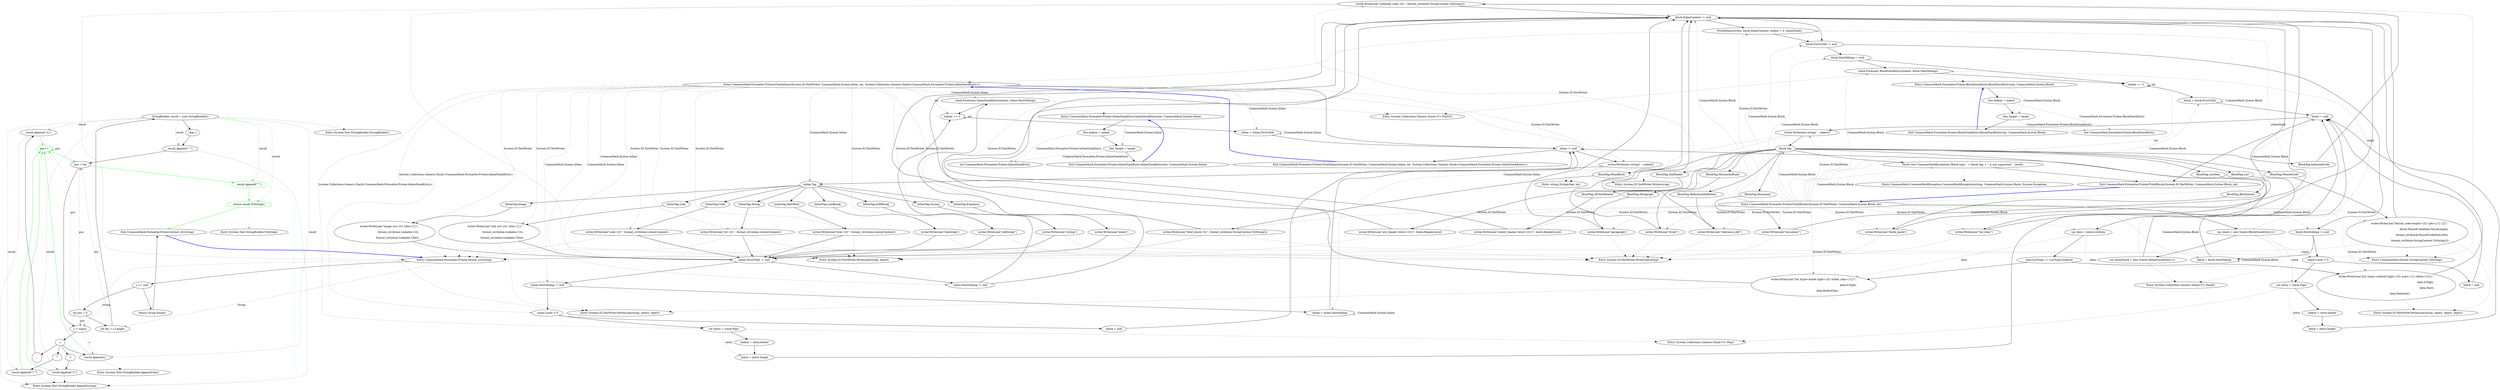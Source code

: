 digraph  {
m1_22 [label="Entry System.Text.StringBuilder.StringBuilder()", span="0-0", cluster="System.Text.StringBuilder.StringBuilder()", file="StrikethroughTests.cs"];
m1_24 [label="Entry System.Text.StringBuilder.Append(char)", span="0-0", cluster="System.Text.StringBuilder.Append(char)", file="StrikethroughTests.cs"];
m1_83 [label="Entry CommonMark.CommonMarkException.CommonMarkException(string, CommonMark.Syntax.Block, System.Exception)", span="32-32", cluster="CommonMark.CommonMarkException.CommonMarkException(string, CommonMark.Syntax.Block, System.Exception)", file="StrikethroughTests.cs"];
m1_25 [label="Entry System.Text.StringBuilder.ToString()", span="0-0", cluster="System.Text.StringBuilder.ToString()", file="StrikethroughTests.cs"];
m1_81 [label="Entry System.IO.TextWriter.WriteLine(string, object)", span="0-0", cluster="System.IO.TextWriter.WriteLine(string, object)", file="StrikethroughTests.cs"];
m1_23 [label="Entry System.Text.StringBuilder.Append(string)", span="0-0", cluster="System.Text.StringBuilder.Append(string)", file="StrikethroughTests.cs"];
m1_80 [label="Entry System.IO.TextWriter.WriteLine(string, object, object)", span="0-0", cluster="System.IO.TextWriter.WriteLine(string, object, object)", file="StrikethroughTests.cs"];
m1_86 [label="Entry System.Collections.Generic.Stack<T>.Push(T)", span="0-0", cluster="System.Collections.Generic.Stack<T>.Push(T)", file="StrikethroughTests.cs"];
m1_28 [label="var inlineStack = new Stack<InlineStackEntry>()", span="49-49", cluster="CommonMark.Formatter.Printer.PrintBlocks(System.IO.TextWriter, CommonMark.Syntax.Block, int)", file="StrikethroughTests.cs"];
m1_52 [label="writer.WriteLine(''indented_code {0}'', format_str(block.StringContent.ToString()))", span="103-103", cluster="CommonMark.Formatter.Printer.PrintBlocks(System.IO.TextWriter, CommonMark.Syntax.Block, int)", file="StrikethroughTests.cs"];
m1_54 [label="writer.WriteLine(''fenced_code length={0} info={1} {2}'',\r\n                               block.FencedCodeData.FenceLength,\r\n                               format_str(block.FencedCodeData.Info),\r\n                               format_str(block.StringContent.ToString()))", span="107-110", cluster="CommonMark.Formatter.Printer.PrintBlocks(System.IO.TextWriter, CommonMark.Syntax.Block, int)", file="StrikethroughTests.cs"];
m1_56 [label="writer.WriteLine(''html_block {0}'', format_str(block.StringContent.ToString()))", span="114-114", cluster="CommonMark.Formatter.Printer.PrintBlocks(System.IO.TextWriter, CommonMark.Syntax.Block, int)", file="StrikethroughTests.cs"];
m1_26 [label="Entry CommonMark.Formatter.Printer.PrintBlocks(System.IO.TextWriter, CommonMark.Syntax.Block, int)", span="46-46", cluster="CommonMark.Formatter.Printer.PrintBlocks(System.IO.TextWriter, CommonMark.Syntax.Block, int)", file="StrikethroughTests.cs"];
m1_51 [label="BlockTag.IndentedCode", span="102-102", cluster="CommonMark.Formatter.Printer.PrintBlocks(System.IO.TextWriter, CommonMark.Syntax.Block, int)", file="StrikethroughTests.cs"];
m1_60 [label="block.InlineContent != null", span="125-125", cluster="CommonMark.Formatter.Printer.PrintBlocks(System.IO.TextWriter, CommonMark.Syntax.Block, int)", file="StrikethroughTests.cs"];
m1_53 [label="BlockTag.FencedCode", span="106-106", cluster="CommonMark.Formatter.Printer.PrintBlocks(System.IO.TextWriter, CommonMark.Syntax.Block, int)", file="StrikethroughTests.cs"];
m1_55 [label="BlockTag.HtmlBlock", span="113-113", cluster="CommonMark.Formatter.Printer.PrintBlocks(System.IO.TextWriter, CommonMark.Syntax.Block, int)", file="StrikethroughTests.cs"];
m1_27 [label="var stack = new Stack<BlockStackEntry>()", span="48-48", cluster="CommonMark.Formatter.Printer.PrintBlocks(System.IO.TextWriter, CommonMark.Syntax.Block, int)", file="StrikethroughTests.cs"];
m1_29 [label="block != null", span="51-51", cluster="CommonMark.Formatter.Printer.PrintBlocks(System.IO.TextWriter, CommonMark.Syntax.Block, int)", file="StrikethroughTests.cs"];
m1_30 [label="writer.Write(new string(' ', indent))", span="53-53", cluster="CommonMark.Formatter.Printer.PrintBlocks(System.IO.TextWriter, CommonMark.Syntax.Block, int)", file="StrikethroughTests.cs"];
m1_31 [label="block.Tag", span="55-55", cluster="CommonMark.Formatter.Printer.PrintBlocks(System.IO.TextWriter, CommonMark.Syntax.Block, int)", file="StrikethroughTests.cs"];
m1_33 [label="writer.WriteLine(''document'')", span="58-58", cluster="CommonMark.Formatter.Printer.PrintBlocks(System.IO.TextWriter, CommonMark.Syntax.Block, int)", file="StrikethroughTests.cs"];
m1_35 [label="writer.WriteLine(''block_quote'')", span="62-62", cluster="CommonMark.Formatter.Printer.PrintBlocks(System.IO.TextWriter, CommonMark.Syntax.Block, int)", file="StrikethroughTests.cs"];
m1_37 [label="writer.WriteLine(''list_item'')", span="66-66", cluster="CommonMark.Formatter.Printer.PrintBlocks(System.IO.TextWriter, CommonMark.Syntax.Block, int)", file="StrikethroughTests.cs"];
m1_39 [label="var data = block.ListData", span="70-70", cluster="CommonMark.Formatter.Printer.PrintBlocks(System.IO.TextWriter, CommonMark.Syntax.Block, int)", file="StrikethroughTests.cs"];
m1_41 [label="writer.WriteLine(''list (type=ordered tight={0} start={1} delim={2})'',\r\n                                 data.IsTight,\r\n                                 data.Start,\r\n                                 data.Delimiter)", span="73-76", cluster="CommonMark.Formatter.Printer.PrintBlocks(System.IO.TextWriter, CommonMark.Syntax.Block, int)", file="StrikethroughTests.cs"];
m1_42 [label="writer.WriteLine(''list (type=bullet tight={0} bullet_char={1})'',\r\n                                 data.IsTight,\r\n                                 data.BulletChar)", span="80-82", cluster="CommonMark.Formatter.Printer.PrintBlocks(System.IO.TextWriter, CommonMark.Syntax.Block, int)", file="StrikethroughTests.cs"];
m1_44 [label="writer.WriteLine(''atx_header (level={0})'', block.HeaderLevel)", span="87-87", cluster="CommonMark.Formatter.Printer.PrintBlocks(System.IO.TextWriter, CommonMark.Syntax.Block, int)", file="StrikethroughTests.cs"];
m1_46 [label="writer.WriteLine(''setext_header (level={0})'', block.HeaderLevel)", span="91-91", cluster="CommonMark.Formatter.Printer.PrintBlocks(System.IO.TextWriter, CommonMark.Syntax.Block, int)", file="StrikethroughTests.cs"];
m1_48 [label="writer.WriteLine(''paragraph'')", span="95-95", cluster="CommonMark.Formatter.Printer.PrintBlocks(System.IO.TextWriter, CommonMark.Syntax.Block, int)", file="StrikethroughTests.cs"];
m1_50 [label="writer.WriteLine(''hrule'')", span="99-99", cluster="CommonMark.Formatter.Printer.PrintBlocks(System.IO.TextWriter, CommonMark.Syntax.Block, int)", file="StrikethroughTests.cs"];
m1_58 [label="writer.WriteLine(''reference_def'')", span="118-118", cluster="CommonMark.Formatter.Printer.PrintBlocks(System.IO.TextWriter, CommonMark.Syntax.Block, int)", file="StrikethroughTests.cs"];
m1_59 [label="throw new CommonMarkException(''Block type '' + block.Tag + '' is not supported.'', block);", span="122-122", cluster="CommonMark.Formatter.Printer.PrintBlocks(System.IO.TextWriter, CommonMark.Syntax.Block, int)", file="StrikethroughTests.cs"];
m1_61 [label="PrintInlines(writer, block.InlineContent, indent + 2, inlineStack)", span="127-127", cluster="CommonMark.Formatter.Printer.PrintBlocks(System.IO.TextWriter, CommonMark.Syntax.Block, int)", file="StrikethroughTests.cs"];
m1_62 [label="block.FirstChild != null", span="130-130", cluster="CommonMark.Formatter.Printer.PrintBlocks(System.IO.TextWriter, CommonMark.Syntax.Block, int)", file="StrikethroughTests.cs"];
m1_63 [label="block.NextSibling != null", span="132-132", cluster="CommonMark.Formatter.Printer.PrintBlocks(System.IO.TextWriter, CommonMark.Syntax.Block, int)", file="StrikethroughTests.cs"];
m1_64 [label="stack.Push(new BlockStackEntry(indent, block.NextSibling))", span="133-133", cluster="CommonMark.Formatter.Printer.PrintBlocks(System.IO.TextWriter, CommonMark.Syntax.Block, int)", file="StrikethroughTests.cs"];
m1_65 [label="indent += 2", span="135-135", cluster="CommonMark.Formatter.Printer.PrintBlocks(System.IO.TextWriter, CommonMark.Syntax.Block, int)", file="StrikethroughTests.cs"];
m1_66 [label="block = block.FirstChild", span="136-136", cluster="CommonMark.Formatter.Printer.PrintBlocks(System.IO.TextWriter, CommonMark.Syntax.Block, int)", file="StrikethroughTests.cs"];
m1_67 [label="block.NextSibling != null", span="138-138", cluster="CommonMark.Formatter.Printer.PrintBlocks(System.IO.TextWriter, CommonMark.Syntax.Block, int)", file="StrikethroughTests.cs"];
m1_68 [label="block = block.NextSibling", span="140-140", cluster="CommonMark.Formatter.Printer.PrintBlocks(System.IO.TextWriter, CommonMark.Syntax.Block, int)", file="StrikethroughTests.cs"];
m1_69 [label="stack.Count > 0", span="142-142", cluster="CommonMark.Formatter.Printer.PrintBlocks(System.IO.TextWriter, CommonMark.Syntax.Block, int)", file="StrikethroughTests.cs"];
m1_70 [label="var entry = stack.Pop()", span="144-144", cluster="CommonMark.Formatter.Printer.PrintBlocks(System.IO.TextWriter, CommonMark.Syntax.Block, int)", file="StrikethroughTests.cs"];
m1_73 [label="block = null", span="150-150", cluster="CommonMark.Formatter.Printer.PrintBlocks(System.IO.TextWriter, CommonMark.Syntax.Block, int)", file="StrikethroughTests.cs"];
m1_72 [label="block = entry.Target", span="146-146", cluster="CommonMark.Formatter.Printer.PrintBlocks(System.IO.TextWriter, CommonMark.Syntax.Block, int)", file="StrikethroughTests.cs"];
m1_32 [label="BlockTag.Document", span="57-57", cluster="CommonMark.Formatter.Printer.PrintBlocks(System.IO.TextWriter, CommonMark.Syntax.Block, int)", file="StrikethroughTests.cs"];
m1_34 [label="BlockTag.BlockQuote", span="61-61", cluster="CommonMark.Formatter.Printer.PrintBlocks(System.IO.TextWriter, CommonMark.Syntax.Block, int)", file="StrikethroughTests.cs"];
m1_36 [label="BlockTag.ListItem", span="65-65", cluster="CommonMark.Formatter.Printer.PrintBlocks(System.IO.TextWriter, CommonMark.Syntax.Block, int)", file="StrikethroughTests.cs"];
m1_38 [label="BlockTag.List", span="69-69", cluster="CommonMark.Formatter.Printer.PrintBlocks(System.IO.TextWriter, CommonMark.Syntax.Block, int)", file="StrikethroughTests.cs"];
m1_43 [label="BlockTag.AtxHeader", span="86-86", cluster="CommonMark.Formatter.Printer.PrintBlocks(System.IO.TextWriter, CommonMark.Syntax.Block, int)", file="StrikethroughTests.cs"];
m1_45 [label="BlockTag.SETextHeader", span="90-90", cluster="CommonMark.Formatter.Printer.PrintBlocks(System.IO.TextWriter, CommonMark.Syntax.Block, int)", file="StrikethroughTests.cs"];
m1_47 [label="BlockTag.Paragraph", span="94-94", cluster="CommonMark.Formatter.Printer.PrintBlocks(System.IO.TextWriter, CommonMark.Syntax.Block, int)", file="StrikethroughTests.cs"];
m1_49 [label="BlockTag.HorizontalRuler", span="98-98", cluster="CommonMark.Formatter.Printer.PrintBlocks(System.IO.TextWriter, CommonMark.Syntax.Block, int)", file="StrikethroughTests.cs"];
m1_57 [label="BlockTag.ReferenceDefinition", span="117-117", cluster="CommonMark.Formatter.Printer.PrintBlocks(System.IO.TextWriter, CommonMark.Syntax.Block, int)", file="StrikethroughTests.cs"];
m1_40 [label="data.ListType == ListType.Ordered", span="71-71", cluster="CommonMark.Formatter.Printer.PrintBlocks(System.IO.TextWriter, CommonMark.Syntax.Block, int)", file="StrikethroughTests.cs"];
m1_71 [label="indent = entry.Indent", span="145-145", cluster="CommonMark.Formatter.Printer.PrintBlocks(System.IO.TextWriter, CommonMark.Syntax.Block, int)", file="StrikethroughTests.cs"];
m1_74 [label="Exit CommonMark.Formatter.Printer.PrintBlocks(System.IO.TextWriter, CommonMark.Syntax.Block, int)", span="46-46", cluster="CommonMark.Formatter.Printer.PrintBlocks(System.IO.TextWriter, CommonMark.Syntax.Block, int)", file="StrikethroughTests.cs"];
m1_82 [label="Entry CommonMark.Syntax.StringContent.ToString()", span="50-50", cluster="CommonMark.Syntax.StringContent.ToString()", file="StrikethroughTests.cs"];
m1_75 [label="Entry System.Collections.Generic.Stack<T>.Stack()", span="0-0", cluster="System.Collections.Generic.Stack<T>.Stack()", file="StrikethroughTests.cs"];
m1_76 [label="Entry string.String(char, int)", span="0-0", cluster="string.String(char, int)", file="StrikethroughTests.cs"];
m1_0 [label="Entry CommonMark.Formatter.Printer.format_str(string)", span="9-9", cluster="CommonMark.Formatter.Printer.format_str(string)", file="StrikethroughTests.cs"];
m1_18 [label="pos++", span="37-37", cluster="CommonMark.Formatter.Printer.format_str(string)", color=green, community=0, file="StrikethroughTests.cs"];
m1_3 [label="int pos = 0", span="14-14", cluster="CommonMark.Formatter.Printer.format_str(string)", file="StrikethroughTests.cs"];
m1_12 [label="result.Append(''\\n'')", span="25-25", cluster="CommonMark.Formatter.Printer.format_str(string)", file="StrikethroughTests.cs"];
m1_14 [label="result.Append(''\\\'''')", span="28-28", cluster="CommonMark.Formatter.Printer.format_str(string)", file="StrikethroughTests.cs"];
m1_16 [label="result.Append(''\\\\'')", span="31-31", cluster="CommonMark.Formatter.Printer.format_str(string)", file="StrikethroughTests.cs"];
m1_17 [label="result.Append(c)", span="34-34", cluster="CommonMark.Formatter.Printer.format_str(string)", file="StrikethroughTests.cs"];
m1_8 [label="pos < len", span="19-19", cluster="CommonMark.Formatter.Printer.format_str(string)", file="StrikethroughTests.cs"];
m1_19 [label="result.Append(''\'''')", span="39-39", cluster="CommonMark.Formatter.Printer.format_str(string)", color=green, community=0, file="StrikethroughTests.cs"];
m1_5 [label="StringBuilder result = new StringBuilder()", span="16-16", cluster="CommonMark.Formatter.Printer.format_str(string)", file="StrikethroughTests.cs"];
m1_20 [label="return result.ToString();", span="40-40", cluster="CommonMark.Formatter.Printer.format_str(string)", color=green, community=0, file="StrikethroughTests.cs"];
m1_1 [label="s == null", span="11-11", cluster="CommonMark.Formatter.Printer.format_str(string)", file="StrikethroughTests.cs"];
m1_4 [label="int len = s.Length", span="15-15", cluster="CommonMark.Formatter.Printer.format_str(string)", file="StrikethroughTests.cs"];
m1_9 [label="c = s[pos]", span="21-21", cluster="CommonMark.Formatter.Printer.format_str(string)", file="StrikethroughTests.cs"];
m1_11 [label="'\n'", span="24-24", cluster="CommonMark.Formatter.Printer.format_str(string)", file="StrikethroughTests.cs"];
m1_13 [label="''''", span="27-27", cluster="CommonMark.Formatter.Printer.format_str(string)", file="StrikethroughTests.cs"];
m1_15 [label="'\\'", span="30-30", cluster="CommonMark.Formatter.Printer.format_str(string)", file="StrikethroughTests.cs"];
m1_10 [label=c, span="22-22", cluster="CommonMark.Formatter.Printer.format_str(string)", file="StrikethroughTests.cs"];
m1_7 [label="result.Append(''\'''')", span="18-18", cluster="CommonMark.Formatter.Printer.format_str(string)", file="StrikethroughTests.cs"];
m1_6 [label="char c", span="17-17", cluster="CommonMark.Formatter.Printer.format_str(string)", file="StrikethroughTests.cs"];
m1_2 [label="return string.Empty;", span="12-12", cluster="CommonMark.Formatter.Printer.format_str(string)", file="StrikethroughTests.cs"];
m1_21 [label="Exit CommonMark.Formatter.Printer.format_str(string)", span="9-9", cluster="CommonMark.Formatter.Printer.format_str(string)", file="StrikethroughTests.cs"];
m1_77 [label="Entry System.IO.TextWriter.Write(string)", span="0-0", cluster="System.IO.TextWriter.Write(string)", file="StrikethroughTests.cs"];
m1_78 [label="Entry System.IO.TextWriter.WriteLine(string)", span="0-0", cluster="System.IO.TextWriter.WriteLine(string)", file="StrikethroughTests.cs"];
m1_125 [label="Exit CommonMark.Formatter.Printer.BlockStackEntry.BlockStackEntry(int, CommonMark.Syntax.Block)", span="233-233", cluster="CommonMark.Formatter.Printer.BlockStackEntry.BlockStackEntry(int, CommonMark.Syntax.Block)", file="StrikethroughTests.cs"];
m1_85 [label="Entry CommonMark.Formatter.Printer.BlockStackEntry.BlockStackEntry(int, CommonMark.Syntax.Block)", span="233-233", cluster="CommonMark.Formatter.Printer.BlockStackEntry.BlockStackEntry(int, CommonMark.Syntax.Block)", file="StrikethroughTests.cs"];
m1_123 [label="this.Indent = indent", span="235-235", cluster="CommonMark.Formatter.Printer.BlockStackEntry.BlockStackEntry(int, CommonMark.Syntax.Block)", file="StrikethroughTests.cs"];
m1_124 [label="this.Target = target", span="236-236", cluster="CommonMark.Formatter.Printer.BlockStackEntry.BlockStackEntry(int, CommonMark.Syntax.Block)", file="StrikethroughTests.cs"];
m1_128 [label="Exit CommonMark.Formatter.Printer.InlineStackEntry.InlineStackEntry(int, CommonMark.Syntax.Inline)", span="243-243", cluster="CommonMark.Formatter.Printer.InlineStackEntry.InlineStackEntry(int, CommonMark.Syntax.Inline)", file="StrikethroughTests.cs"];
m1_122 [label="Entry CommonMark.Formatter.Printer.InlineStackEntry.InlineStackEntry(int, CommonMark.Syntax.Inline)", span="243-243", cluster="CommonMark.Formatter.Printer.InlineStackEntry.InlineStackEntry(int, CommonMark.Syntax.Inline)", file="StrikethroughTests.cs"];
m1_126 [label="this.Indent = indent", span="245-245", cluster="CommonMark.Formatter.Printer.InlineStackEntry.InlineStackEntry(int, CommonMark.Syntax.Inline)", file="StrikethroughTests.cs"];
m1_127 [label="this.Target = target", span="246-246", cluster="CommonMark.Formatter.Printer.InlineStackEntry.InlineStackEntry(int, CommonMark.Syntax.Inline)", file="StrikethroughTests.cs"];
m1_87 [label="Entry System.Collections.Generic.Stack<T>.Pop()", span="0-0", cluster="System.Collections.Generic.Stack<T>.Pop()", file="StrikethroughTests.cs"];
m1_79 [label="Entry System.IO.TextWriter.WriteLine(string, object, object, object)", span="0-0", cluster="System.IO.TextWriter.WriteLine(string, object, object, object)", file="StrikethroughTests.cs"];
m1_111 [label="stack.Push(new InlineStackEntry(indent, inline.NextSibling))", span="207-207", cluster="CommonMark.Formatter.Printer.PrintInlines(System.IO.TextWriter, CommonMark.Syntax.Inline, int, System.Collections.Generic.Stack<CommonMark.Formatter.Printer.InlineStackEntry>)", file="StrikethroughTests.cs"];
m1_92 [label="writer.WriteLine(''str {0}'', format_str(inline.LiteralContent))", span="164-164", cluster="CommonMark.Formatter.Printer.PrintInlines(System.IO.TextWriter, CommonMark.Syntax.Inline, int, System.Collections.Generic.Stack<CommonMark.Formatter.Printer.InlineStackEntry>)", file="StrikethroughTests.cs"];
m1_98 [label="writer.WriteLine(''code {0}'', format_str(inline.LiteralContent))", span="176-176", cluster="CommonMark.Formatter.Printer.PrintInlines(System.IO.TextWriter, CommonMark.Syntax.Inline, int, System.Collections.Generic.Stack<CommonMark.Formatter.Printer.InlineStackEntry>)", file="StrikethroughTests.cs"];
m1_100 [label="writer.WriteLine(''html {0}'', format_str(inline.LiteralContent))", span="180-180", cluster="CommonMark.Formatter.Printer.PrintInlines(System.IO.TextWriter, CommonMark.Syntax.Inline, int, System.Collections.Generic.Stack<CommonMark.Formatter.Printer.InlineStackEntry>)", file="StrikethroughTests.cs"];
m1_102 [label="writer.WriteLine(''link url={0} title={1}'',\r\n                               format_str(inline.Linkable.Url),\r\n                               format_str(inline.Linkable.Title))", span="184-186", cluster="CommonMark.Formatter.Printer.PrintInlines(System.IO.TextWriter, CommonMark.Syntax.Inline, int, System.Collections.Generic.Stack<CommonMark.Formatter.Printer.InlineStackEntry>)", file="StrikethroughTests.cs"];
m1_104 [label="writer.WriteLine(''image url={0} title={1}'',\r\n                               format_str(inline.Linkable.Url),\r\n                               format_str(inline.Linkable.Title))", span="190-192", cluster="CommonMark.Formatter.Printer.PrintInlines(System.IO.TextWriter, CommonMark.Syntax.Inline, int, System.Collections.Generic.Stack<CommonMark.Formatter.Printer.InlineStackEntry>)", file="StrikethroughTests.cs"];
m1_84 [label="Entry CommonMark.Formatter.Printer.PrintInlines(System.IO.TextWriter, CommonMark.Syntax.Inline, int, System.Collections.Generic.Stack<CommonMark.Formatter.Printer.InlineStackEntry>)", span="155-155", cluster="CommonMark.Formatter.Printer.PrintInlines(System.IO.TextWriter, CommonMark.Syntax.Inline, int, System.Collections.Generic.Stack<CommonMark.Formatter.Printer.InlineStackEntry>)", file="StrikethroughTests.cs"];
m1_91 [label="InlineTag.String", span="163-163", cluster="CommonMark.Formatter.Printer.PrintInlines(System.IO.TextWriter, CommonMark.Syntax.Inline, int, System.Collections.Generic.Stack<CommonMark.Formatter.Printer.InlineStackEntry>)", file="StrikethroughTests.cs"];
m1_109 [label="inline.FirstChild != null", span="204-204", cluster="CommonMark.Formatter.Printer.PrintInlines(System.IO.TextWriter, CommonMark.Syntax.Inline, int, System.Collections.Generic.Stack<CommonMark.Formatter.Printer.InlineStackEntry>)", file="StrikethroughTests.cs"];
m1_97 [label="InlineTag.Code", span="175-175", cluster="CommonMark.Formatter.Printer.PrintInlines(System.IO.TextWriter, CommonMark.Syntax.Inline, int, System.Collections.Generic.Stack<CommonMark.Formatter.Printer.InlineStackEntry>)", file="StrikethroughTests.cs"];
m1_99 [label="InlineTag.RawHtml", span="179-179", cluster="CommonMark.Formatter.Printer.PrintInlines(System.IO.TextWriter, CommonMark.Syntax.Inline, int, System.Collections.Generic.Stack<CommonMark.Formatter.Printer.InlineStackEntry>)", file="StrikethroughTests.cs"];
m1_101 [label="InlineTag.Link", span="183-183", cluster="CommonMark.Formatter.Printer.PrintInlines(System.IO.TextWriter, CommonMark.Syntax.Inline, int, System.Collections.Generic.Stack<CommonMark.Formatter.Printer.InlineStackEntry>)", file="StrikethroughTests.cs"];
m1_103 [label="InlineTag.Image", span="189-189", cluster="CommonMark.Formatter.Printer.PrintInlines(System.IO.TextWriter, CommonMark.Syntax.Inline, int, System.Collections.Generic.Stack<CommonMark.Formatter.Printer.InlineStackEntry>)", file="StrikethroughTests.cs"];
m1_121 [label="Exit CommonMark.Formatter.Printer.PrintInlines(System.IO.TextWriter, CommonMark.Syntax.Inline, int, System.Collections.Generic.Stack<CommonMark.Formatter.Printer.InlineStackEntry>)", span="155-155", cluster="CommonMark.Formatter.Printer.PrintInlines(System.IO.TextWriter, CommonMark.Syntax.Inline, int, System.Collections.Generic.Stack<CommonMark.Formatter.Printer.InlineStackEntry>)", file="StrikethroughTests.cs"];
m1_88 [label="inline != null", span="157-157", cluster="CommonMark.Formatter.Printer.PrintInlines(System.IO.TextWriter, CommonMark.Syntax.Inline, int, System.Collections.Generic.Stack<CommonMark.Formatter.Printer.InlineStackEntry>)", file="StrikethroughTests.cs"];
m1_89 [label="writer.Write(new string(' ', indent))", span="159-159", cluster="CommonMark.Formatter.Printer.PrintInlines(System.IO.TextWriter, CommonMark.Syntax.Inline, int, System.Collections.Generic.Stack<CommonMark.Formatter.Printer.InlineStackEntry>)", file="StrikethroughTests.cs"];
m1_90 [label="inline.Tag", span="161-161", cluster="CommonMark.Formatter.Printer.PrintInlines(System.IO.TextWriter, CommonMark.Syntax.Inline, int, System.Collections.Generic.Stack<CommonMark.Formatter.Printer.InlineStackEntry>)", file="StrikethroughTests.cs"];
m1_94 [label="writer.WriteLine(''linebreak'')", span="168-168", cluster="CommonMark.Formatter.Printer.PrintInlines(System.IO.TextWriter, CommonMark.Syntax.Inline, int, System.Collections.Generic.Stack<CommonMark.Formatter.Printer.InlineStackEntry>)", file="StrikethroughTests.cs"];
m1_96 [label="writer.WriteLine(''softbreak'')", span="172-172", cluster="CommonMark.Formatter.Printer.PrintInlines(System.IO.TextWriter, CommonMark.Syntax.Inline, int, System.Collections.Generic.Stack<CommonMark.Formatter.Printer.InlineStackEntry>)", file="StrikethroughTests.cs"];
m1_106 [label="writer.WriteLine(''strong'')", span="196-196", cluster="CommonMark.Formatter.Printer.PrintInlines(System.IO.TextWriter, CommonMark.Syntax.Inline, int, System.Collections.Generic.Stack<CommonMark.Formatter.Printer.InlineStackEntry>)", file="StrikethroughTests.cs"];
m1_108 [label="writer.WriteLine(''emph'')", span="200-200", cluster="CommonMark.Formatter.Printer.PrintInlines(System.IO.TextWriter, CommonMark.Syntax.Inline, int, System.Collections.Generic.Stack<CommonMark.Formatter.Printer.InlineStackEntry>)", file="StrikethroughTests.cs"];
m1_110 [label="inline.NextSibling != null", span="206-206", cluster="CommonMark.Formatter.Printer.PrintInlines(System.IO.TextWriter, CommonMark.Syntax.Inline, int, System.Collections.Generic.Stack<CommonMark.Formatter.Printer.InlineStackEntry>)", file="StrikethroughTests.cs"];
m1_112 [label="indent += 2", span="209-209", cluster="CommonMark.Formatter.Printer.PrintInlines(System.IO.TextWriter, CommonMark.Syntax.Inline, int, System.Collections.Generic.Stack<CommonMark.Formatter.Printer.InlineStackEntry>)", file="StrikethroughTests.cs"];
m1_113 [label="inline = inline.FirstChild", span="210-210", cluster="CommonMark.Formatter.Printer.PrintInlines(System.IO.TextWriter, CommonMark.Syntax.Inline, int, System.Collections.Generic.Stack<CommonMark.Formatter.Printer.InlineStackEntry>)", file="StrikethroughTests.cs"];
m1_114 [label="inline.NextSibling != null", span="212-212", cluster="CommonMark.Formatter.Printer.PrintInlines(System.IO.TextWriter, CommonMark.Syntax.Inline, int, System.Collections.Generic.Stack<CommonMark.Formatter.Printer.InlineStackEntry>)", file="StrikethroughTests.cs"];
m1_115 [label="inline = inline.NextSibling", span="214-214", cluster="CommonMark.Formatter.Printer.PrintInlines(System.IO.TextWriter, CommonMark.Syntax.Inline, int, System.Collections.Generic.Stack<CommonMark.Formatter.Printer.InlineStackEntry>)", file="StrikethroughTests.cs"];
m1_116 [label="stack.Count > 0", span="216-216", cluster="CommonMark.Formatter.Printer.PrintInlines(System.IO.TextWriter, CommonMark.Syntax.Inline, int, System.Collections.Generic.Stack<CommonMark.Formatter.Printer.InlineStackEntry>)", file="StrikethroughTests.cs"];
m1_117 [label="var entry = stack.Pop()", span="218-218", cluster="CommonMark.Formatter.Printer.PrintInlines(System.IO.TextWriter, CommonMark.Syntax.Inline, int, System.Collections.Generic.Stack<CommonMark.Formatter.Printer.InlineStackEntry>)", file="StrikethroughTests.cs"];
m1_120 [label="inline = null", span="224-224", cluster="CommonMark.Formatter.Printer.PrintInlines(System.IO.TextWriter, CommonMark.Syntax.Inline, int, System.Collections.Generic.Stack<CommonMark.Formatter.Printer.InlineStackEntry>)", file="StrikethroughTests.cs"];
m1_119 [label="inline = entry.Target", span="220-220", cluster="CommonMark.Formatter.Printer.PrintInlines(System.IO.TextWriter, CommonMark.Syntax.Inline, int, System.Collections.Generic.Stack<CommonMark.Formatter.Printer.InlineStackEntry>)", file="StrikethroughTests.cs"];
m1_93 [label="InlineTag.LineBreak", span="167-167", cluster="CommonMark.Formatter.Printer.PrintInlines(System.IO.TextWriter, CommonMark.Syntax.Inline, int, System.Collections.Generic.Stack<CommonMark.Formatter.Printer.InlineStackEntry>)", file="StrikethroughTests.cs"];
m1_95 [label="InlineTag.SoftBreak", span="171-171", cluster="CommonMark.Formatter.Printer.PrintInlines(System.IO.TextWriter, CommonMark.Syntax.Inline, int, System.Collections.Generic.Stack<CommonMark.Formatter.Printer.InlineStackEntry>)", file="StrikethroughTests.cs"];
m1_105 [label="InlineTag.Strong", span="195-195", cluster="CommonMark.Formatter.Printer.PrintInlines(System.IO.TextWriter, CommonMark.Syntax.Inline, int, System.Collections.Generic.Stack<CommonMark.Formatter.Printer.InlineStackEntry>)", file="StrikethroughTests.cs"];
m1_107 [label="InlineTag.Emphasis", span="199-199", cluster="CommonMark.Formatter.Printer.PrintInlines(System.IO.TextWriter, CommonMark.Syntax.Inline, int, System.Collections.Generic.Stack<CommonMark.Formatter.Printer.InlineStackEntry>)", file="StrikethroughTests.cs"];
m1_118 [label="indent = entry.Indent", span="219-219", cluster="CommonMark.Formatter.Printer.PrintInlines(System.IO.TextWriter, CommonMark.Syntax.Inline, int, System.Collections.Generic.Stack<CommonMark.Formatter.Printer.InlineStackEntry>)", file="StrikethroughTests.cs"];
m1_129 [label="out CommonMark.Formatter.Printer.BlockStackEntry", span="", file="StrikethroughTests.cs"];
m1_130 [label="out CommonMark.Formatter.Printer.InlineStackEntry", span="", file="StrikethroughTests.cs"];
m1_28 -> m1_29  [key=0, style=solid];
m1_28 -> m1_61  [key=1, style=dashed, color=darkseagreen4, label=inlineStack];
m1_28 -> m1_75  [key=2, style=dotted];
m1_52 -> m1_0  [key=2, style=dotted];
m1_52 -> m1_60  [key=0, style=solid];
m1_52 -> m1_82  [key=2, style=dotted];
m1_52 -> m1_81  [key=2, style=dotted];
m1_54 -> m1_0  [key=2, style=dotted];
m1_54 -> m1_60  [key=0, style=solid];
m1_54 -> m1_82  [key=2, style=dotted];
m1_54 -> m1_79  [key=2, style=dotted];
m1_56 -> m1_0  [key=2, style=dotted];
m1_56 -> m1_60  [key=0, style=solid];
m1_56 -> m1_82  [key=2, style=dotted];
m1_56 -> m1_81  [key=2, style=dotted];
m1_26 -> m1_52  [key=1, style=dashed, color=darkseagreen4, label="System.IO.TextWriter"];
m1_26 -> m1_54  [key=1, style=dashed, color=darkseagreen4, label="System.IO.TextWriter"];
m1_26 -> m1_56  [key=1, style=dashed, color=darkseagreen4, label="System.IO.TextWriter"];
m1_26 -> m1_27  [key=0, style=solid];
m1_26 -> m1_29  [key=1, style=dashed, color=darkseagreen4, label="CommonMark.Syntax.Block"];
m1_26 -> m1_30  [key=1, style=dashed, color=darkseagreen4, label="System.IO.TextWriter"];
m1_26 -> m1_31  [key=1, style=dashed, color=darkseagreen4, label="CommonMark.Syntax.Block"];
m1_26 -> m1_33  [key=1, style=dashed, color=darkseagreen4, label="System.IO.TextWriter"];
m1_26 -> m1_35  [key=1, style=dashed, color=darkseagreen4, label="System.IO.TextWriter"];
m1_26 -> m1_37  [key=1, style=dashed, color=darkseagreen4, label="System.IO.TextWriter"];
m1_26 -> m1_39  [key=1, style=dashed, color=darkseagreen4, label="CommonMark.Syntax.Block"];
m1_26 -> m1_41  [key=1, style=dashed, color=darkseagreen4, label="System.IO.TextWriter"];
m1_26 -> m1_42  [key=1, style=dashed, color=darkseagreen4, label="System.IO.TextWriter"];
m1_26 -> m1_44  [key=1, style=dashed, color=darkseagreen4, label="System.IO.TextWriter"];
m1_26 -> m1_46  [key=1, style=dashed, color=darkseagreen4, label="System.IO.TextWriter"];
m1_26 -> m1_48  [key=1, style=dashed, color=darkseagreen4, label="System.IO.TextWriter"];
m1_26 -> m1_50  [key=1, style=dashed, color=darkseagreen4, label="System.IO.TextWriter"];
m1_26 -> m1_58  [key=1, style=dashed, color=darkseagreen4, label="System.IO.TextWriter"];
m1_26 -> m1_59  [key=1, style=dashed, color=darkseagreen4, label="CommonMark.Syntax.Block"];
m1_26 -> m1_60  [key=1, style=dashed, color=darkseagreen4, label="CommonMark.Syntax.Block"];
m1_26 -> m1_61  [key=1, style=dashed, color=darkseagreen4, label="System.IO.TextWriter"];
m1_26 -> m1_62  [key=1, style=dashed, color=darkseagreen4, label="CommonMark.Syntax.Block"];
m1_26 -> m1_63  [key=1, style=dashed, color=darkseagreen4, label="CommonMark.Syntax.Block"];
m1_26 -> m1_64  [key=1, style=dashed, color=darkseagreen4, label="CommonMark.Syntax.Block"];
m1_26 -> m1_65  [key=1, style=dashed, color=darkseagreen4, label=int];
m1_26 -> m1_66  [key=1, style=dashed, color=darkseagreen4, label="CommonMark.Syntax.Block"];
m1_26 -> m1_67  [key=1, style=dashed, color=darkseagreen4, label="CommonMark.Syntax.Block"];
m1_26 -> m1_68  [key=1, style=dashed, color=darkseagreen4, label="CommonMark.Syntax.Block"];
m1_51 -> m1_52  [key=0, style=solid];
m1_60 -> m1_61  [key=0, style=solid];
m1_60 -> m1_62  [key=0, style=solid];
m1_53 -> m1_54  [key=0, style=solid];
m1_55 -> m1_56  [key=0, style=solid];
m1_27 -> m1_28  [key=0, style=solid];
m1_27 -> m1_75  [key=2, style=dotted];
m1_27 -> m1_64  [key=1, style=dashed, color=darkseagreen4, label=stack];
m1_27 -> m1_69  [key=1, style=dashed, color=darkseagreen4, label=stack];
m1_27 -> m1_70  [key=1, style=dashed, color=darkseagreen4, label=stack];
m1_29 -> m1_74  [key=0, style=solid];
m1_29 -> m1_30  [key=0, style=solid];
m1_30 -> m1_31  [key=0, style=solid];
m1_30 -> m1_76  [key=2, style=dotted];
m1_30 -> m1_77  [key=2, style=dotted];
m1_31 -> m1_51  [key=0, style=solid];
m1_31 -> m1_53  [key=0, style=solid];
m1_31 -> m1_55  [key=0, style=solid];
m1_31 -> m1_32  [key=0, style=solid];
m1_31 -> m1_34  [key=0, style=solid];
m1_31 -> m1_36  [key=0, style=solid];
m1_31 -> m1_38  [key=0, style=solid];
m1_31 -> m1_43  [key=0, style=solid];
m1_31 -> m1_45  [key=0, style=solid];
m1_31 -> m1_47  [key=0, style=solid];
m1_31 -> m1_49  [key=0, style=solid];
m1_31 -> m1_57  [key=0, style=solid];
m1_31 -> m1_59  [key=0, style=solid];
m1_33 -> m1_60  [key=0, style=solid];
m1_33 -> m1_78  [key=2, style=dotted];
m1_35 -> m1_60  [key=0, style=solid];
m1_35 -> m1_78  [key=2, style=dotted];
m1_37 -> m1_60  [key=0, style=solid];
m1_37 -> m1_78  [key=2, style=dotted];
m1_39 -> m1_40  [key=0, style=solid];
m1_39 -> m1_41  [key=1, style=dashed, color=darkseagreen4, label=data];
m1_39 -> m1_42  [key=1, style=dashed, color=darkseagreen4, label=data];
m1_41 -> m1_60  [key=0, style=solid];
m1_41 -> m1_79  [key=2, style=dotted];
m1_42 -> m1_60  [key=0, style=solid];
m1_42 -> m1_80  [key=2, style=dotted];
m1_44 -> m1_60  [key=0, style=solid];
m1_44 -> m1_81  [key=2, style=dotted];
m1_46 -> m1_60  [key=0, style=solid];
m1_46 -> m1_81  [key=2, style=dotted];
m1_48 -> m1_60  [key=0, style=solid];
m1_48 -> m1_78  [key=2, style=dotted];
m1_50 -> m1_60  [key=0, style=solid];
m1_50 -> m1_78  [key=2, style=dotted];
m1_58 -> m1_60  [key=0, style=solid];
m1_58 -> m1_78  [key=2, style=dotted];
m1_59 -> m1_74  [key=0, style=solid];
m1_59 -> m1_83  [key=2, style=dotted];
m1_61 -> m1_84  [key=2, style=dotted];
m1_61 -> m1_62  [key=0, style=solid];
m1_62 -> m1_63  [key=0, style=solid];
m1_62 -> m1_67  [key=0, style=solid];
m1_63 -> m1_64  [key=0, style=solid];
m1_63 -> m1_65  [key=0, style=solid];
m1_64 -> m1_65  [key=0, style=solid];
m1_64 -> m1_85  [key=2, style=dotted];
m1_64 -> m1_86  [key=2, style=dotted];
m1_65 -> m1_65  [key=1, style=dashed, color=darkseagreen4, label=int];
m1_65 -> m1_66  [key=0, style=solid];
m1_66 -> m1_29  [key=0, style=solid];
m1_66 -> m1_66  [key=1, style=dashed, color=darkseagreen4, label="CommonMark.Syntax.Block"];
m1_67 -> m1_68  [key=0, style=solid];
m1_67 -> m1_69  [key=0, style=solid];
m1_68 -> m1_29  [key=0, style=solid];
m1_68 -> m1_68  [key=1, style=dashed, color=darkseagreen4, label="CommonMark.Syntax.Block"];
m1_69 -> m1_70  [key=0, style=solid];
m1_69 -> m1_73  [key=0, style=solid];
m1_70 -> m1_71  [key=0, style=solid];
m1_70 -> m1_87  [key=2, style=dotted];
m1_70 -> m1_72  [key=1, style=dashed, color=darkseagreen4, label=entry];
m1_73 -> m1_29  [key=0, style=solid];
m1_72 -> m1_29  [key=0, style=solid];
m1_32 -> m1_33  [key=0, style=solid];
m1_34 -> m1_35  [key=0, style=solid];
m1_36 -> m1_37  [key=0, style=solid];
m1_38 -> m1_39  [key=0, style=solid];
m1_43 -> m1_44  [key=0, style=solid];
m1_45 -> m1_46  [key=0, style=solid];
m1_47 -> m1_48  [key=0, style=solid];
m1_49 -> m1_50  [key=0, style=solid];
m1_57 -> m1_58  [key=0, style=solid];
m1_40 -> m1_41  [key=0, style=solid];
m1_40 -> m1_42  [key=0, style=solid];
m1_71 -> m1_72  [key=0, style=solid];
m1_74 -> m1_26  [key=0, style=bold, color=blue];
m1_0 -> m1_1  [key=0, style=solid];
m1_0 -> m1_4  [key=1, style=dashed, color=darkseagreen4, label=string];
m1_0 -> m1_9  [key=1, style=dashed, color=darkseagreen4, label=string];
m1_18 -> m1_18  [key=1, style=dashed, color=green, label=pos];
m1_18 -> m1_8  [key=0, style=solid, color=green];
m1_3 -> m1_18  [key=1, style=dashed, color=green, label=pos];
m1_3 -> m1_4  [key=0, style=solid];
m1_3 -> m1_8  [key=1, style=dashed, color=darkseagreen4, label=pos];
m1_3 -> m1_9  [key=1, style=dashed, color=darkseagreen4, label=pos];
m1_12 -> m1_18  [key=0, style=solid, color=green];
m1_12 -> m1_23  [key=2, style=dotted];
m1_14 -> m1_18  [key=0, style=solid, color=green];
m1_14 -> m1_23  [key=2, style=dotted];
m1_16 -> m1_18  [key=0, style=solid, color=green];
m1_16 -> m1_23  [key=2, style=dotted];
m1_17 -> m1_18  [key=0, style=solid, color=green];
m1_17 -> m1_24  [key=2, style=dotted];
m1_8 -> m1_19  [key=0, style=solid, color=green];
m1_8 -> m1_9  [key=0, style=solid];
m1_19 -> m1_20  [key=0, style=solid, color=green];
m1_19 -> m1_23  [key=2, style=dotted, color=green];
m1_5 -> m1_19  [key=1, style=dashed, color=green, label=result];
m1_5 -> m1_20  [key=1, style=dashed, color=green, label=result];
m1_5 -> m1_12  [key=1, style=dashed, color=darkseagreen4, label=result];
m1_5 -> m1_14  [key=1, style=dashed, color=darkseagreen4, label=result];
m1_5 -> m1_16  [key=1, style=dashed, color=darkseagreen4, label=result];
m1_5 -> m1_17  [key=1, style=dashed, color=darkseagreen4, label=result];
m1_5 -> m1_6  [key=0, style=solid];
m1_5 -> m1_22  [key=2, style=dotted];
m1_5 -> m1_7  [key=1, style=dashed, color=darkseagreen4, label=result];
m1_20 -> m1_21  [key=0, style=solid, color=green];
m1_20 -> m1_25  [key=2, style=dotted, color=green];
m1_1 -> m1_3  [key=0, style=solid];
m1_1 -> m1_2  [key=0, style=solid];
m1_4 -> m1_8  [key=1, style=dashed, color=darkseagreen4, label=len];
m1_4 -> m1_5  [key=0, style=solid];
m1_9 -> m1_17  [key=1, style=dashed, color=darkseagreen4, label=c];
m1_9 -> m1_10  [key=0, style=solid];
m1_11 -> m1_12  [key=0, style=solid];
m1_13 -> m1_14  [key=0, style=solid];
m1_15 -> m1_16  [key=0, style=solid];
m1_10 -> m1_17  [key=0, style=solid];
m1_10 -> m1_11  [key=0, style=solid];
m1_10 -> m1_13  [key=0, style=solid];
m1_10 -> m1_15  [key=0, style=solid];
m1_7 -> m1_8  [key=0, style=solid];
m1_7 -> m1_23  [key=2, style=dotted];
m1_6 -> m1_7  [key=0, style=solid];
m1_2 -> m1_21  [key=0, style=solid];
m1_21 -> m1_0  [key=0, style=bold, color=blue];
m1_125 -> m1_85  [key=0, style=bold, color=blue];
m1_85 -> m1_123  [key=0, style=solid];
m1_85 -> m1_124  [key=1, style=dashed, color=darkseagreen4, label="CommonMark.Syntax.Block"];
m1_123 -> m1_124  [key=0, style=solid];
m1_123 -> m1_129  [key=1, style=dashed, color=darkseagreen4, label="CommonMark.Formatter.Printer.BlockStackEntry"];
m1_124 -> m1_125  [key=0, style=solid];
m1_124 -> m1_129  [key=1, style=dashed, color=darkseagreen4, label="CommonMark.Formatter.Printer.BlockStackEntry"];
m1_128 -> m1_122  [key=0, style=bold, color=blue];
m1_122 -> m1_126  [key=0, style=solid];
m1_122 -> m1_127  [key=1, style=dashed, color=darkseagreen4, label="CommonMark.Syntax.Inline"];
m1_126 -> m1_127  [key=0, style=solid];
m1_126 -> m1_130  [key=1, style=dashed, color=darkseagreen4, label="CommonMark.Formatter.Printer.InlineStackEntry"];
m1_127 -> m1_128  [key=0, style=solid];
m1_127 -> m1_130  [key=1, style=dashed, color=darkseagreen4, label="CommonMark.Formatter.Printer.InlineStackEntry"];
m1_111 -> m1_112  [key=0, style=solid];
m1_111 -> m1_122  [key=2, style=dotted];
m1_111 -> m1_86  [key=2, style=dotted];
m1_92 -> m1_0  [key=2, style=dotted];
m1_92 -> m1_109  [key=0, style=solid];
m1_92 -> m1_81  [key=2, style=dotted];
m1_98 -> m1_0  [key=2, style=dotted];
m1_98 -> m1_109  [key=0, style=solid];
m1_98 -> m1_81  [key=2, style=dotted];
m1_100 -> m1_0  [key=2, style=dotted];
m1_100 -> m1_109  [key=0, style=solid];
m1_100 -> m1_81  [key=2, style=dotted];
m1_102 -> m1_0  [key=2, style=dotted];
m1_102 -> m1_109  [key=0, style=solid];
m1_102 -> m1_80  [key=2, style=dotted];
m1_104 -> m1_0  [key=2, style=dotted];
m1_104 -> m1_109  [key=0, style=solid];
m1_104 -> m1_80  [key=2, style=dotted];
m1_84 -> m1_92  [key=1, style=dashed, color=darkseagreen4, label="System.IO.TextWriter"];
m1_84 -> m1_98  [key=1, style=dashed, color=darkseagreen4, label="System.IO.TextWriter"];
m1_84 -> m1_100  [key=1, style=dashed, color=darkseagreen4, label="System.IO.TextWriter"];
m1_84 -> m1_102  [key=1, style=dashed, color=darkseagreen4, label="System.IO.TextWriter"];
m1_84 -> m1_104  [key=1, style=dashed, color=darkseagreen4, label="System.IO.TextWriter"];
m1_84 -> m1_88  [key=0, style=solid];
m1_84 -> m1_89  [key=1, style=dashed, color=darkseagreen4, label="System.IO.TextWriter"];
m1_84 -> m1_90  [key=1, style=dashed, color=darkseagreen4, label="CommonMark.Syntax.Inline"];
m1_84 -> m1_94  [key=1, style=dashed, color=darkseagreen4, label="System.IO.TextWriter"];
m1_84 -> m1_96  [key=1, style=dashed, color=darkseagreen4, label="System.IO.TextWriter"];
m1_84 -> m1_106  [key=1, style=dashed, color=darkseagreen4, label="System.IO.TextWriter"];
m1_84 -> m1_108  [key=1, style=dashed, color=darkseagreen4, label="System.IO.TextWriter"];
m1_84 -> m1_109  [key=1, style=dashed, color=darkseagreen4, label="CommonMark.Syntax.Inline"];
m1_84 -> m1_110  [key=1, style=dashed, color=darkseagreen4, label="CommonMark.Syntax.Inline"];
m1_84 -> m1_111  [key=1, style=dashed, color=darkseagreen4, label="CommonMark.Syntax.Inline"];
m1_84 -> m1_112  [key=1, style=dashed, color=darkseagreen4, label=int];
m1_84 -> m1_113  [key=1, style=dashed, color=darkseagreen4, label="CommonMark.Syntax.Inline"];
m1_84 -> m1_114  [key=1, style=dashed, color=darkseagreen4, label="CommonMark.Syntax.Inline"];
m1_84 -> m1_115  [key=1, style=dashed, color=darkseagreen4, label="CommonMark.Syntax.Inline"];
m1_84 -> m1_116  [key=1, style=dashed, color=darkseagreen4, label="System.Collections.Generic.Stack<CommonMark.Formatter.Printer.InlineStackEntry>"];
m1_84 -> m1_117  [key=1, style=dashed, color=darkseagreen4, label="System.Collections.Generic.Stack<CommonMark.Formatter.Printer.InlineStackEntry>"];
m1_91 -> m1_92  [key=0, style=solid];
m1_109 -> m1_110  [key=0, style=solid];
m1_109 -> m1_114  [key=0, style=solid];
m1_97 -> m1_98  [key=0, style=solid];
m1_99 -> m1_100  [key=0, style=solid];
m1_101 -> m1_102  [key=0, style=solid];
m1_103 -> m1_104  [key=0, style=solid];
m1_121 -> m1_84  [key=0, style=bold, color=blue];
m1_88 -> m1_121  [key=0, style=solid];
m1_88 -> m1_89  [key=0, style=solid];
m1_89 -> m1_90  [key=0, style=solid];
m1_89 -> m1_76  [key=2, style=dotted];
m1_89 -> m1_77  [key=2, style=dotted];
m1_90 -> m1_91  [key=0, style=solid];
m1_90 -> m1_97  [key=0, style=solid];
m1_90 -> m1_99  [key=0, style=solid];
m1_90 -> m1_101  [key=0, style=solid];
m1_90 -> m1_103  [key=0, style=solid];
m1_90 -> m1_93  [key=0, style=solid];
m1_90 -> m1_95  [key=0, style=solid];
m1_90 -> m1_105  [key=0, style=solid];
m1_90 -> m1_107  [key=0, style=solid];
m1_94 -> m1_109  [key=0, style=solid];
m1_94 -> m1_78  [key=2, style=dotted];
m1_96 -> m1_109  [key=0, style=solid];
m1_96 -> m1_78  [key=2, style=dotted];
m1_106 -> m1_109  [key=0, style=solid];
m1_106 -> m1_78  [key=2, style=dotted];
m1_108 -> m1_109  [key=0, style=solid];
m1_108 -> m1_78  [key=2, style=dotted];
m1_110 -> m1_111  [key=0, style=solid];
m1_110 -> m1_112  [key=0, style=solid];
m1_112 -> m1_112  [key=1, style=dashed, color=darkseagreen4, label=int];
m1_112 -> m1_113  [key=0, style=solid];
m1_113 -> m1_88  [key=0, style=solid];
m1_113 -> m1_113  [key=1, style=dashed, color=darkseagreen4, label="CommonMark.Syntax.Inline"];
m1_114 -> m1_115  [key=0, style=solid];
m1_114 -> m1_116  [key=0, style=solid];
m1_115 -> m1_88  [key=0, style=solid];
m1_115 -> m1_115  [key=1, style=dashed, color=darkseagreen4, label="CommonMark.Syntax.Inline"];
m1_116 -> m1_117  [key=0, style=solid];
m1_116 -> m1_120  [key=0, style=solid];
m1_117 -> m1_118  [key=0, style=solid];
m1_117 -> m1_87  [key=2, style=dotted];
m1_117 -> m1_119  [key=1, style=dashed, color=darkseagreen4, label=entry];
m1_120 -> m1_88  [key=0, style=solid];
m1_119 -> m1_88  [key=0, style=solid];
m1_93 -> m1_94  [key=0, style=solid];
m1_95 -> m1_96  [key=0, style=solid];
m1_105 -> m1_106  [key=0, style=solid];
m1_107 -> m1_108  [key=0, style=solid];
m1_118 -> m1_119  [key=0, style=solid];
}
